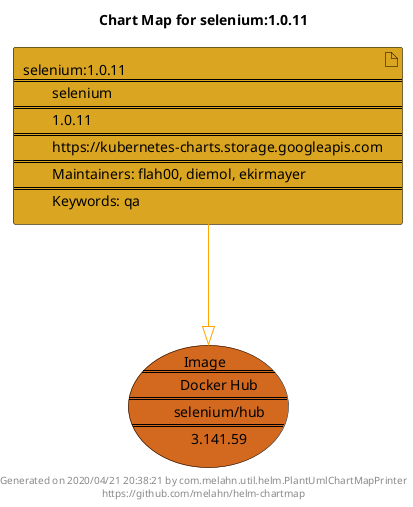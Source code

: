 @startuml
skinparam linetype ortho
skinparam backgroundColor white
skinparam usecaseBorderColor black
skinparam usecaseArrowColor LightSlateGray
skinparam artifactBorderColor black
skinparam artifactArrowColor LightSlateGray

title Chart Map for selenium:1.0.11

'There is one referenced Helm Chart
artifact "selenium:1.0.11\n====\n\tselenium\n====\n\t1.0.11\n====\n\thttps://kubernetes-charts.storage.googleapis.com\n====\n\tMaintainers: flah00, diemol, ekirmayer\n====\n\tKeywords: qa" as selenium_1_0_11 #GoldenRod

'There is one referenced Docker Image
usecase "Image\n====\n\tDocker Hub\n====\n\tselenium/hub\n====\n\t3.141.59" as selenium_hub_3_141_59 #Chocolate

'Chart Dependencies
selenium_1_0_11--[#orange]-|>selenium_hub_3_141_59

center footer Generated on 2020/04/21 20:38:21 by com.melahn.util.helm.PlantUmlChartMapPrinter\nhttps://github.com/melahn/helm-chartmap
@enduml

